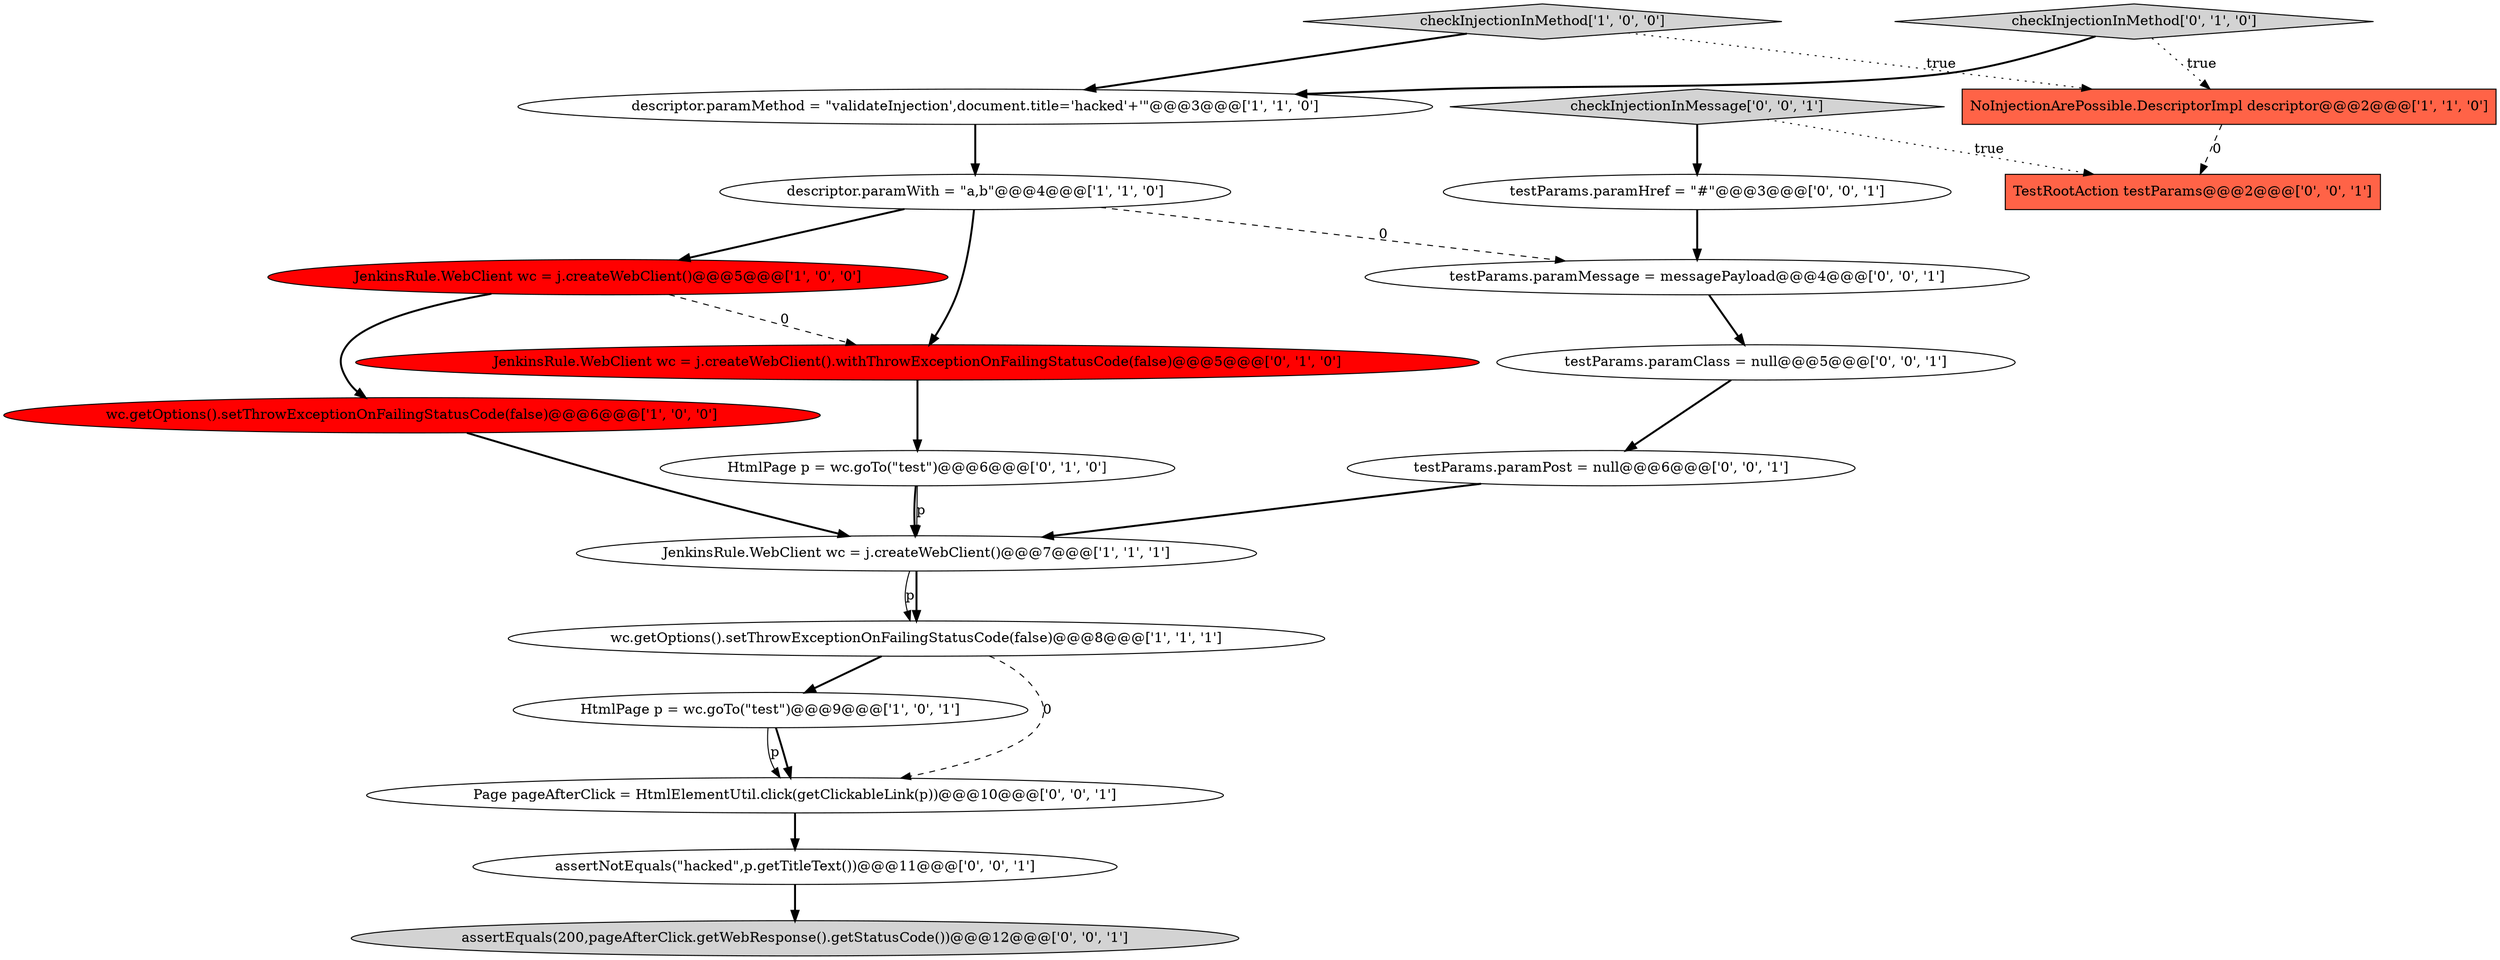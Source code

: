 digraph {
14 [style = filled, label = "testParams.paramPost = null@@@6@@@['0', '0', '1']", fillcolor = white, shape = ellipse image = "AAA0AAABBB3BBB"];
2 [style = filled, label = "JenkinsRule.WebClient wc = j.createWebClient()@@@7@@@['1', '1', '1']", fillcolor = white, shape = ellipse image = "AAA0AAABBB1BBB"];
5 [style = filled, label = "descriptor.paramMethod = \"validateInjection',document.title='hacked'+'\"@@@3@@@['1', '1', '0']", fillcolor = white, shape = ellipse image = "AAA0AAABBB1BBB"];
1 [style = filled, label = "HtmlPage p = wc.goTo(\"test\")@@@9@@@['1', '0', '1']", fillcolor = white, shape = ellipse image = "AAA0AAABBB1BBB"];
18 [style = filled, label = "Page pageAfterClick = HtmlElementUtil.click(getClickableLink(p))@@@10@@@['0', '0', '1']", fillcolor = white, shape = ellipse image = "AAA0AAABBB3BBB"];
4 [style = filled, label = "checkInjectionInMethod['1', '0', '0']", fillcolor = lightgray, shape = diamond image = "AAA0AAABBB1BBB"];
19 [style = filled, label = "assertEquals(200,pageAfterClick.getWebResponse().getStatusCode())@@@12@@@['0', '0', '1']", fillcolor = lightgray, shape = ellipse image = "AAA0AAABBB3BBB"];
20 [style = filled, label = "testParams.paramMessage = messagePayload@@@4@@@['0', '0', '1']", fillcolor = white, shape = ellipse image = "AAA0AAABBB3BBB"];
12 [style = filled, label = "testParams.paramClass = null@@@5@@@['0', '0', '1']", fillcolor = white, shape = ellipse image = "AAA0AAABBB3BBB"];
17 [style = filled, label = "assertNotEquals(\"hacked\",p.getTitleText())@@@11@@@['0', '0', '1']", fillcolor = white, shape = ellipse image = "AAA0AAABBB3BBB"];
8 [style = filled, label = "descriptor.paramWith = \"a,b\"@@@4@@@['1', '1', '0']", fillcolor = white, shape = ellipse image = "AAA0AAABBB1BBB"];
6 [style = filled, label = "wc.getOptions().setThrowExceptionOnFailingStatusCode(false)@@@6@@@['1', '0', '0']", fillcolor = red, shape = ellipse image = "AAA1AAABBB1BBB"];
15 [style = filled, label = "testParams.paramHref = \"#\"@@@3@@@['0', '0', '1']", fillcolor = white, shape = ellipse image = "AAA0AAABBB3BBB"];
11 [style = filled, label = "checkInjectionInMethod['0', '1', '0']", fillcolor = lightgray, shape = diamond image = "AAA0AAABBB2BBB"];
9 [style = filled, label = "JenkinsRule.WebClient wc = j.createWebClient().withThrowExceptionOnFailingStatusCode(false)@@@5@@@['0', '1', '0']", fillcolor = red, shape = ellipse image = "AAA1AAABBB2BBB"];
10 [style = filled, label = "HtmlPage p = wc.goTo(\"test\")@@@6@@@['0', '1', '0']", fillcolor = white, shape = ellipse image = "AAA0AAABBB2BBB"];
3 [style = filled, label = "JenkinsRule.WebClient wc = j.createWebClient()@@@5@@@['1', '0', '0']", fillcolor = red, shape = ellipse image = "AAA1AAABBB1BBB"];
7 [style = filled, label = "wc.getOptions().setThrowExceptionOnFailingStatusCode(false)@@@8@@@['1', '1', '1']", fillcolor = white, shape = ellipse image = "AAA0AAABBB1BBB"];
0 [style = filled, label = "NoInjectionArePossible.DescriptorImpl descriptor@@@2@@@['1', '1', '0']", fillcolor = tomato, shape = box image = "AAA0AAABBB1BBB"];
16 [style = filled, label = "checkInjectionInMessage['0', '0', '1']", fillcolor = lightgray, shape = diamond image = "AAA0AAABBB3BBB"];
13 [style = filled, label = "TestRootAction testParams@@@2@@@['0', '0', '1']", fillcolor = tomato, shape = box image = "AAA0AAABBB3BBB"];
16->15 [style = bold, label=""];
5->8 [style = bold, label=""];
7->1 [style = bold, label=""];
7->18 [style = dashed, label="0"];
16->13 [style = dotted, label="true"];
4->0 [style = dotted, label="true"];
8->3 [style = bold, label=""];
8->20 [style = dashed, label="0"];
18->17 [style = bold, label=""];
3->6 [style = bold, label=""];
1->18 [style = bold, label=""];
9->10 [style = bold, label=""];
17->19 [style = bold, label=""];
2->7 [style = solid, label="p"];
6->2 [style = bold, label=""];
11->5 [style = bold, label=""];
3->9 [style = dashed, label="0"];
1->18 [style = solid, label="p"];
15->20 [style = bold, label=""];
11->0 [style = dotted, label="true"];
0->13 [style = dashed, label="0"];
20->12 [style = bold, label=""];
12->14 [style = bold, label=""];
8->9 [style = bold, label=""];
10->2 [style = bold, label=""];
14->2 [style = bold, label=""];
2->7 [style = bold, label=""];
4->5 [style = bold, label=""];
10->2 [style = solid, label="p"];
}
